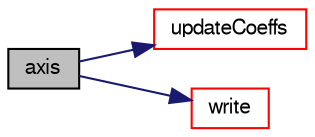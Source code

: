 digraph "axis"
{
  bgcolor="transparent";
  edge [fontname="FreeSans",fontsize="10",labelfontname="FreeSans",labelfontsize="10"];
  node [fontname="FreeSans",fontsize="10",shape=record];
  rankdir="LR";
  Node33 [label="axis",height=0.2,width=0.4,color="black", fillcolor="grey75", style="filled", fontcolor="black"];
  Node33 -> Node34 [color="midnightblue",fontsize="10",style="solid",fontname="FreeSans"];
  Node34 [label="updateCoeffs",height=0.2,width=0.4,color="red",URL="$a22254.html#a7e24eafac629d3733181cd942d4c902f",tooltip="Update the coefficients associated with the patch field. "];
  Node33 -> Node37 [color="midnightblue",fontsize="10",style="solid",fontname="FreeSans"];
  Node37 [label="write",height=0.2,width=0.4,color="red",URL="$a22254.html#a293fdfec8bdfbd5c3913ab4c9f3454ff",tooltip="Write. "];
}
